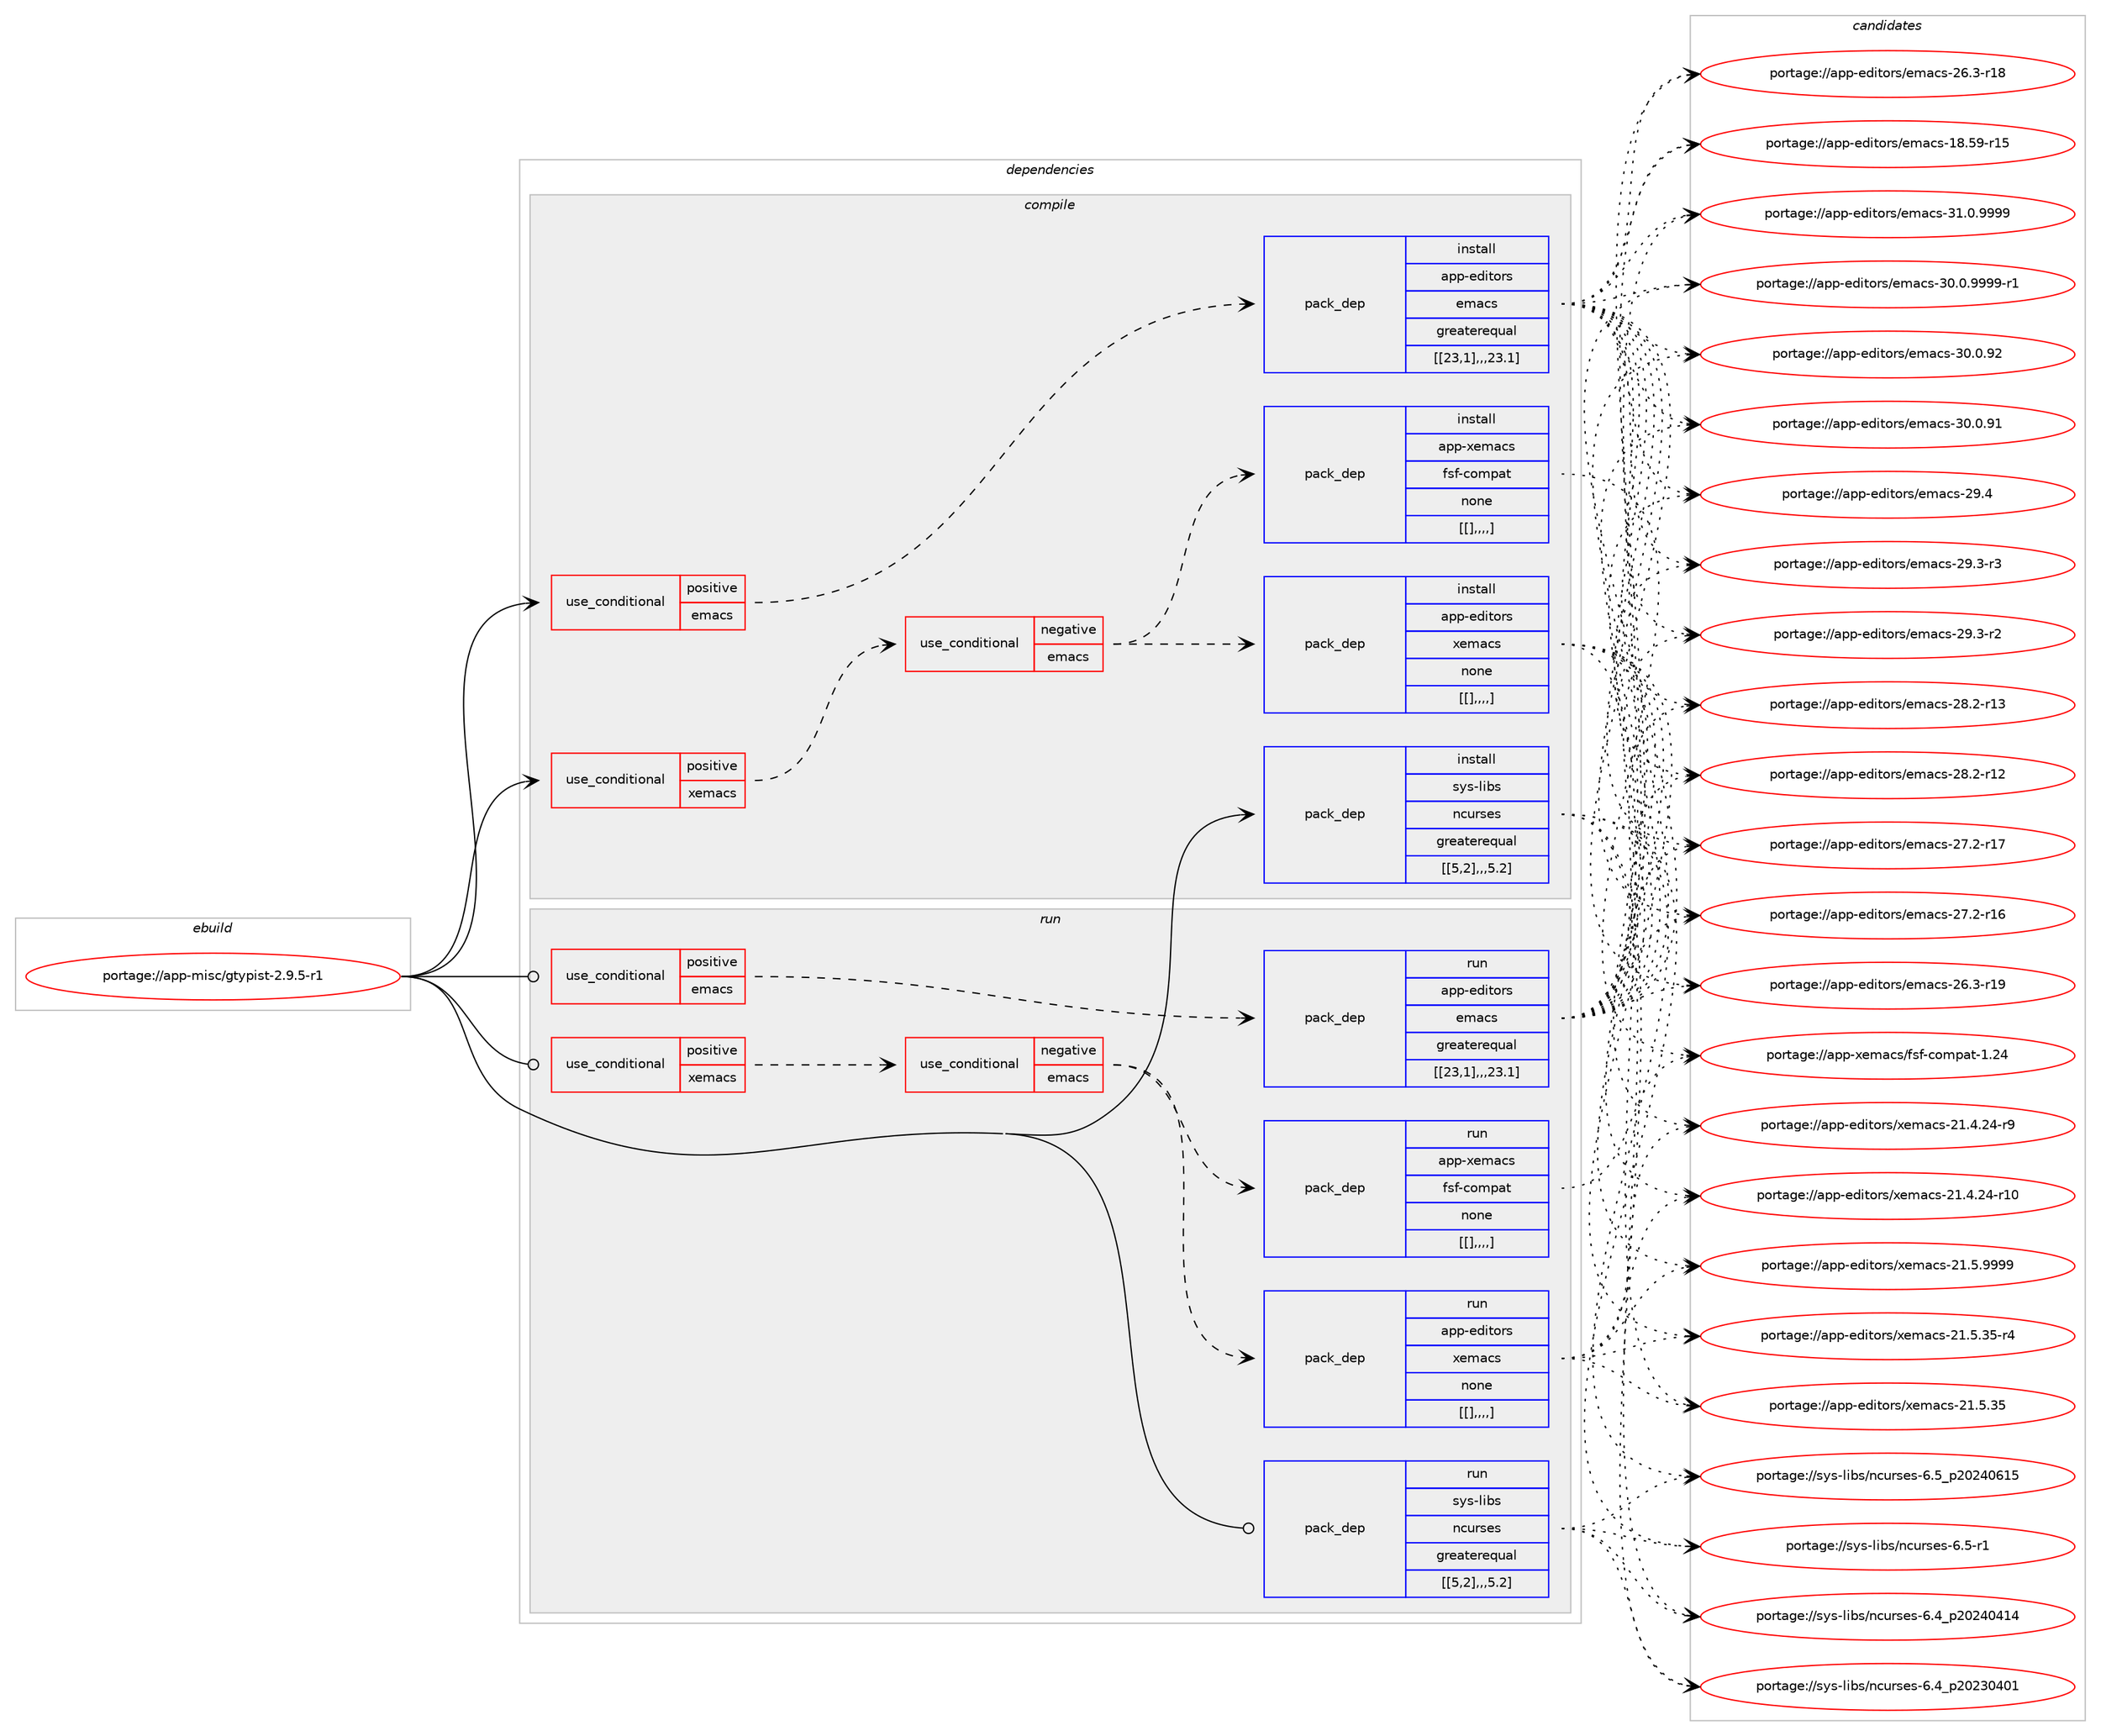 digraph prolog {

# *************
# Graph options
# *************

newrank=true;
concentrate=true;
compound=true;
graph [rankdir=LR,fontname=Helvetica,fontsize=10,ranksep=1.5];#, ranksep=2.5, nodesep=0.2];
edge  [arrowhead=vee];
node  [fontname=Helvetica,fontsize=10];

# **********
# The ebuild
# **********

subgraph cluster_leftcol {
color=gray;
label=<<i>ebuild</i>>;
id [label="portage://app-misc/gtypist-2.9.5-r1", color=red, width=4, href="../app-misc/gtypist-2.9.5-r1.svg"];
}

# ****************
# The dependencies
# ****************

subgraph cluster_midcol {
color=gray;
label=<<i>dependencies</i>>;
subgraph cluster_compile {
fillcolor="#eeeeee";
style=filled;
label=<<i>compile</i>>;
subgraph cond13182 {
dependency44372 [label=<<TABLE BORDER="0" CELLBORDER="1" CELLSPACING="0" CELLPADDING="4"><TR><TD ROWSPAN="3" CELLPADDING="10">use_conditional</TD></TR><TR><TD>positive</TD></TR><TR><TD>emacs</TD></TR></TABLE>>, shape=none, color=red];
subgraph pack30747 {
dependency44374 [label=<<TABLE BORDER="0" CELLBORDER="1" CELLSPACING="0" CELLPADDING="4" WIDTH="220"><TR><TD ROWSPAN="6" CELLPADDING="30">pack_dep</TD></TR><TR><TD WIDTH="110">install</TD></TR><TR><TD>app-editors</TD></TR><TR><TD>emacs</TD></TR><TR><TD>greaterequal</TD></TR><TR><TD>[[23,1],,,23.1]</TD></TR></TABLE>>, shape=none, color=blue];
}
dependency44372:e -> dependency44374:w [weight=20,style="dashed",arrowhead="vee"];
}
id:e -> dependency44372:w [weight=20,style="solid",arrowhead="vee"];
subgraph cond13185 {
dependency44379 [label=<<TABLE BORDER="0" CELLBORDER="1" CELLSPACING="0" CELLPADDING="4"><TR><TD ROWSPAN="3" CELLPADDING="10">use_conditional</TD></TR><TR><TD>positive</TD></TR><TR><TD>xemacs</TD></TR></TABLE>>, shape=none, color=red];
subgraph cond13196 {
dependency44407 [label=<<TABLE BORDER="0" CELLBORDER="1" CELLSPACING="0" CELLPADDING="4"><TR><TD ROWSPAN="3" CELLPADDING="10">use_conditional</TD></TR><TR><TD>negative</TD></TR><TR><TD>emacs</TD></TR></TABLE>>, shape=none, color=red];
subgraph pack30794 {
dependency44500 [label=<<TABLE BORDER="0" CELLBORDER="1" CELLSPACING="0" CELLPADDING="4" WIDTH="220"><TR><TD ROWSPAN="6" CELLPADDING="30">pack_dep</TD></TR><TR><TD WIDTH="110">install</TD></TR><TR><TD>app-editors</TD></TR><TR><TD>xemacs</TD></TR><TR><TD>none</TD></TR><TR><TD>[[],,,,]</TD></TR></TABLE>>, shape=none, color=blue];
}
dependency44407:e -> dependency44500:w [weight=20,style="dashed",arrowhead="vee"];
subgraph pack30853 {
dependency44571 [label=<<TABLE BORDER="0" CELLBORDER="1" CELLSPACING="0" CELLPADDING="4" WIDTH="220"><TR><TD ROWSPAN="6" CELLPADDING="30">pack_dep</TD></TR><TR><TD WIDTH="110">install</TD></TR><TR><TD>app-xemacs</TD></TR><TR><TD>fsf-compat</TD></TR><TR><TD>none</TD></TR><TR><TD>[[],,,,]</TD></TR></TABLE>>, shape=none, color=blue];
}
dependency44407:e -> dependency44571:w [weight=20,style="dashed",arrowhead="vee"];
}
dependency44379:e -> dependency44407:w [weight=20,style="dashed",arrowhead="vee"];
}
id:e -> dependency44379:w [weight=20,style="solid",arrowhead="vee"];
subgraph pack30880 {
dependency44612 [label=<<TABLE BORDER="0" CELLBORDER="1" CELLSPACING="0" CELLPADDING="4" WIDTH="220"><TR><TD ROWSPAN="6" CELLPADDING="30">pack_dep</TD></TR><TR><TD WIDTH="110">install</TD></TR><TR><TD>sys-libs</TD></TR><TR><TD>ncurses</TD></TR><TR><TD>greaterequal</TD></TR><TR><TD>[[5,2],,,5.2]</TD></TR></TABLE>>, shape=none, color=blue];
}
id:e -> dependency44612:w [weight=20,style="solid",arrowhead="vee"];
}
subgraph cluster_compileandrun {
fillcolor="#eeeeee";
style=filled;
label=<<i>compile and run</i>>;
}
subgraph cluster_run {
fillcolor="#eeeeee";
style=filled;
label=<<i>run</i>>;
subgraph cond13259 {
dependency44619 [label=<<TABLE BORDER="0" CELLBORDER="1" CELLSPACING="0" CELLPADDING="4"><TR><TD ROWSPAN="3" CELLPADDING="10">use_conditional</TD></TR><TR><TD>positive</TD></TR><TR><TD>emacs</TD></TR></TABLE>>, shape=none, color=red];
subgraph pack30983 {
dependency44779 [label=<<TABLE BORDER="0" CELLBORDER="1" CELLSPACING="0" CELLPADDING="4" WIDTH="220"><TR><TD ROWSPAN="6" CELLPADDING="30">pack_dep</TD></TR><TR><TD WIDTH="110">run</TD></TR><TR><TD>app-editors</TD></TR><TR><TD>emacs</TD></TR><TR><TD>greaterequal</TD></TR><TR><TD>[[23,1],,,23.1]</TD></TR></TABLE>>, shape=none, color=blue];
}
dependency44619:e -> dependency44779:w [weight=20,style="dashed",arrowhead="vee"];
}
id:e -> dependency44619:w [weight=20,style="solid",arrowhead="odot"];
subgraph cond13321 {
dependency44805 [label=<<TABLE BORDER="0" CELLBORDER="1" CELLSPACING="0" CELLPADDING="4"><TR><TD ROWSPAN="3" CELLPADDING="10">use_conditional</TD></TR><TR><TD>positive</TD></TR><TR><TD>xemacs</TD></TR></TABLE>>, shape=none, color=red];
subgraph cond13342 {
dependency44877 [label=<<TABLE BORDER="0" CELLBORDER="1" CELLSPACING="0" CELLPADDING="4"><TR><TD ROWSPAN="3" CELLPADDING="10">use_conditional</TD></TR><TR><TD>negative</TD></TR><TR><TD>emacs</TD></TR></TABLE>>, shape=none, color=red];
subgraph pack31093 {
dependency44886 [label=<<TABLE BORDER="0" CELLBORDER="1" CELLSPACING="0" CELLPADDING="4" WIDTH="220"><TR><TD ROWSPAN="6" CELLPADDING="30">pack_dep</TD></TR><TR><TD WIDTH="110">run</TD></TR><TR><TD>app-editors</TD></TR><TR><TD>xemacs</TD></TR><TR><TD>none</TD></TR><TR><TD>[[],,,,]</TD></TR></TABLE>>, shape=none, color=blue];
}
dependency44877:e -> dependency44886:w [weight=20,style="dashed",arrowhead="vee"];
subgraph pack31118 {
dependency44979 [label=<<TABLE BORDER="0" CELLBORDER="1" CELLSPACING="0" CELLPADDING="4" WIDTH="220"><TR><TD ROWSPAN="6" CELLPADDING="30">pack_dep</TD></TR><TR><TD WIDTH="110">run</TD></TR><TR><TD>app-xemacs</TD></TR><TR><TD>fsf-compat</TD></TR><TR><TD>none</TD></TR><TR><TD>[[],,,,]</TD></TR></TABLE>>, shape=none, color=blue];
}
dependency44877:e -> dependency44979:w [weight=20,style="dashed",arrowhead="vee"];
}
dependency44805:e -> dependency44877:w [weight=20,style="dashed",arrowhead="vee"];
}
id:e -> dependency44805:w [weight=20,style="solid",arrowhead="odot"];
subgraph pack31158 {
dependency44984 [label=<<TABLE BORDER="0" CELLBORDER="1" CELLSPACING="0" CELLPADDING="4" WIDTH="220"><TR><TD ROWSPAN="6" CELLPADDING="30">pack_dep</TD></TR><TR><TD WIDTH="110">run</TD></TR><TR><TD>sys-libs</TD></TR><TR><TD>ncurses</TD></TR><TR><TD>greaterequal</TD></TR><TR><TD>[[5,2],,,5.2]</TD></TR></TABLE>>, shape=none, color=blue];
}
id:e -> dependency44984:w [weight=20,style="solid",arrowhead="odot"];
}
}

# **************
# The candidates
# **************

subgraph cluster_choices {
rank=same;
color=gray;
label=<<i>candidates</i>>;

subgraph choice29597 {
color=black;
nodesep=1;
choice971121124510110010511611111411547101109979911545514946484657575757 [label="portage://app-editors/emacs-31.0.9999", color=red, width=4,href="../app-editors/emacs-31.0.9999.svg"];
choice9711211245101100105116111114115471011099799115455148464846575757574511449 [label="portage://app-editors/emacs-30.0.9999-r1", color=red, width=4,href="../app-editors/emacs-30.0.9999-r1.svg"];
choice97112112451011001051161111141154710110997991154551484648465750 [label="portage://app-editors/emacs-30.0.92", color=red, width=4,href="../app-editors/emacs-30.0.92.svg"];
choice97112112451011001051161111141154710110997991154551484648465749 [label="portage://app-editors/emacs-30.0.91", color=red, width=4,href="../app-editors/emacs-30.0.91.svg"];
choice97112112451011001051161111141154710110997991154550574652 [label="portage://app-editors/emacs-29.4", color=red, width=4,href="../app-editors/emacs-29.4.svg"];
choice971121124510110010511611111411547101109979911545505746514511451 [label="portage://app-editors/emacs-29.3-r3", color=red, width=4,href="../app-editors/emacs-29.3-r3.svg"];
choice971121124510110010511611111411547101109979911545505746514511450 [label="portage://app-editors/emacs-29.3-r2", color=red, width=4,href="../app-editors/emacs-29.3-r2.svg"];
choice97112112451011001051161111141154710110997991154550564650451144951 [label="portage://app-editors/emacs-28.2-r13", color=red, width=4,href="../app-editors/emacs-28.2-r13.svg"];
choice97112112451011001051161111141154710110997991154550564650451144950 [label="portage://app-editors/emacs-28.2-r12", color=red, width=4,href="../app-editors/emacs-28.2-r12.svg"];
choice97112112451011001051161111141154710110997991154550554650451144955 [label="portage://app-editors/emacs-27.2-r17", color=red, width=4,href="../app-editors/emacs-27.2-r17.svg"];
choice97112112451011001051161111141154710110997991154550554650451144954 [label="portage://app-editors/emacs-27.2-r16", color=red, width=4,href="../app-editors/emacs-27.2-r16.svg"];
choice97112112451011001051161111141154710110997991154550544651451144957 [label="portage://app-editors/emacs-26.3-r19", color=red, width=4,href="../app-editors/emacs-26.3-r19.svg"];
choice97112112451011001051161111141154710110997991154550544651451144956 [label="portage://app-editors/emacs-26.3-r18", color=red, width=4,href="../app-editors/emacs-26.3-r18.svg"];
choice9711211245101100105116111114115471011099799115454956465357451144953 [label="portage://app-editors/emacs-18.59-r15", color=red, width=4,href="../app-editors/emacs-18.59-r15.svg"];
dependency44374:e -> choice971121124510110010511611111411547101109979911545514946484657575757:w [style=dotted,weight="100"];
dependency44374:e -> choice9711211245101100105116111114115471011099799115455148464846575757574511449:w [style=dotted,weight="100"];
dependency44374:e -> choice97112112451011001051161111141154710110997991154551484648465750:w [style=dotted,weight="100"];
dependency44374:e -> choice97112112451011001051161111141154710110997991154551484648465749:w [style=dotted,weight="100"];
dependency44374:e -> choice97112112451011001051161111141154710110997991154550574652:w [style=dotted,weight="100"];
dependency44374:e -> choice971121124510110010511611111411547101109979911545505746514511451:w [style=dotted,weight="100"];
dependency44374:e -> choice971121124510110010511611111411547101109979911545505746514511450:w [style=dotted,weight="100"];
dependency44374:e -> choice97112112451011001051161111141154710110997991154550564650451144951:w [style=dotted,weight="100"];
dependency44374:e -> choice97112112451011001051161111141154710110997991154550564650451144950:w [style=dotted,weight="100"];
dependency44374:e -> choice97112112451011001051161111141154710110997991154550554650451144955:w [style=dotted,weight="100"];
dependency44374:e -> choice97112112451011001051161111141154710110997991154550554650451144954:w [style=dotted,weight="100"];
dependency44374:e -> choice97112112451011001051161111141154710110997991154550544651451144957:w [style=dotted,weight="100"];
dependency44374:e -> choice97112112451011001051161111141154710110997991154550544651451144956:w [style=dotted,weight="100"];
dependency44374:e -> choice9711211245101100105116111114115471011099799115454956465357451144953:w [style=dotted,weight="100"];
}
subgraph choice29608 {
color=black;
nodesep=1;
choice971121124510110010511611111411547120101109979911545504946534657575757 [label="portage://app-editors/xemacs-21.5.9999", color=red, width=4,href="../app-editors/xemacs-21.5.9999.svg"];
choice971121124510110010511611111411547120101109979911545504946534651534511452 [label="portage://app-editors/xemacs-21.5.35-r4", color=red, width=4,href="../app-editors/xemacs-21.5.35-r4.svg"];
choice97112112451011001051161111141154712010110997991154550494653465153 [label="portage://app-editors/xemacs-21.5.35", color=red, width=4,href="../app-editors/xemacs-21.5.35.svg"];
choice971121124510110010511611111411547120101109979911545504946524650524511457 [label="portage://app-editors/xemacs-21.4.24-r9", color=red, width=4,href="../app-editors/xemacs-21.4.24-r9.svg"];
choice97112112451011001051161111141154712010110997991154550494652465052451144948 [label="portage://app-editors/xemacs-21.4.24-r10", color=red, width=4,href="../app-editors/xemacs-21.4.24-r10.svg"];
dependency44500:e -> choice971121124510110010511611111411547120101109979911545504946534657575757:w [style=dotted,weight="100"];
dependency44500:e -> choice971121124510110010511611111411547120101109979911545504946534651534511452:w [style=dotted,weight="100"];
dependency44500:e -> choice97112112451011001051161111141154712010110997991154550494653465153:w [style=dotted,weight="100"];
dependency44500:e -> choice971121124510110010511611111411547120101109979911545504946524650524511457:w [style=dotted,weight="100"];
dependency44500:e -> choice97112112451011001051161111141154712010110997991154550494652465052451144948:w [style=dotted,weight="100"];
}
subgraph choice29622 {
color=black;
nodesep=1;
choice97112112451201011099799115471021151024599111109112971164549465052 [label="portage://app-xemacs/fsf-compat-1.24", color=red, width=4,href="../app-xemacs/fsf-compat-1.24.svg"];
dependency44571:e -> choice97112112451201011099799115471021151024599111109112971164549465052:w [style=dotted,weight="100"];
}
subgraph choice29638 {
color=black;
nodesep=1;
choice1151211154510810598115471109911711411510111545544653951125048505248544953 [label="portage://sys-libs/ncurses-6.5_p20240615", color=red, width=4,href="../sys-libs/ncurses-6.5_p20240615.svg"];
choice11512111545108105981154711099117114115101115455446534511449 [label="portage://sys-libs/ncurses-6.5-r1", color=red, width=4,href="../sys-libs/ncurses-6.5-r1.svg"];
choice1151211154510810598115471109911711411510111545544652951125048505248524952 [label="portage://sys-libs/ncurses-6.4_p20240414", color=red, width=4,href="../sys-libs/ncurses-6.4_p20240414.svg"];
choice1151211154510810598115471109911711411510111545544652951125048505148524849 [label="portage://sys-libs/ncurses-6.4_p20230401", color=red, width=4,href="../sys-libs/ncurses-6.4_p20230401.svg"];
dependency44612:e -> choice1151211154510810598115471109911711411510111545544653951125048505248544953:w [style=dotted,weight="100"];
dependency44612:e -> choice11512111545108105981154711099117114115101115455446534511449:w [style=dotted,weight="100"];
dependency44612:e -> choice1151211154510810598115471109911711411510111545544652951125048505248524952:w [style=dotted,weight="100"];
dependency44612:e -> choice1151211154510810598115471109911711411510111545544652951125048505148524849:w [style=dotted,weight="100"];
}
subgraph choice29655 {
color=black;
nodesep=1;
choice971121124510110010511611111411547101109979911545514946484657575757 [label="portage://app-editors/emacs-31.0.9999", color=red, width=4,href="../app-editors/emacs-31.0.9999.svg"];
choice9711211245101100105116111114115471011099799115455148464846575757574511449 [label="portage://app-editors/emacs-30.0.9999-r1", color=red, width=4,href="../app-editors/emacs-30.0.9999-r1.svg"];
choice97112112451011001051161111141154710110997991154551484648465750 [label="portage://app-editors/emacs-30.0.92", color=red, width=4,href="../app-editors/emacs-30.0.92.svg"];
choice97112112451011001051161111141154710110997991154551484648465749 [label="portage://app-editors/emacs-30.0.91", color=red, width=4,href="../app-editors/emacs-30.0.91.svg"];
choice97112112451011001051161111141154710110997991154550574652 [label="portage://app-editors/emacs-29.4", color=red, width=4,href="../app-editors/emacs-29.4.svg"];
choice971121124510110010511611111411547101109979911545505746514511451 [label="portage://app-editors/emacs-29.3-r3", color=red, width=4,href="../app-editors/emacs-29.3-r3.svg"];
choice971121124510110010511611111411547101109979911545505746514511450 [label="portage://app-editors/emacs-29.3-r2", color=red, width=4,href="../app-editors/emacs-29.3-r2.svg"];
choice97112112451011001051161111141154710110997991154550564650451144951 [label="portage://app-editors/emacs-28.2-r13", color=red, width=4,href="../app-editors/emacs-28.2-r13.svg"];
choice97112112451011001051161111141154710110997991154550564650451144950 [label="portage://app-editors/emacs-28.2-r12", color=red, width=4,href="../app-editors/emacs-28.2-r12.svg"];
choice97112112451011001051161111141154710110997991154550554650451144955 [label="portage://app-editors/emacs-27.2-r17", color=red, width=4,href="../app-editors/emacs-27.2-r17.svg"];
choice97112112451011001051161111141154710110997991154550554650451144954 [label="portage://app-editors/emacs-27.2-r16", color=red, width=4,href="../app-editors/emacs-27.2-r16.svg"];
choice97112112451011001051161111141154710110997991154550544651451144957 [label="portage://app-editors/emacs-26.3-r19", color=red, width=4,href="../app-editors/emacs-26.3-r19.svg"];
choice97112112451011001051161111141154710110997991154550544651451144956 [label="portage://app-editors/emacs-26.3-r18", color=red, width=4,href="../app-editors/emacs-26.3-r18.svg"];
choice9711211245101100105116111114115471011099799115454956465357451144953 [label="portage://app-editors/emacs-18.59-r15", color=red, width=4,href="../app-editors/emacs-18.59-r15.svg"];
dependency44779:e -> choice971121124510110010511611111411547101109979911545514946484657575757:w [style=dotted,weight="100"];
dependency44779:e -> choice9711211245101100105116111114115471011099799115455148464846575757574511449:w [style=dotted,weight="100"];
dependency44779:e -> choice97112112451011001051161111141154710110997991154551484648465750:w [style=dotted,weight="100"];
dependency44779:e -> choice97112112451011001051161111141154710110997991154551484648465749:w [style=dotted,weight="100"];
dependency44779:e -> choice97112112451011001051161111141154710110997991154550574652:w [style=dotted,weight="100"];
dependency44779:e -> choice971121124510110010511611111411547101109979911545505746514511451:w [style=dotted,weight="100"];
dependency44779:e -> choice971121124510110010511611111411547101109979911545505746514511450:w [style=dotted,weight="100"];
dependency44779:e -> choice97112112451011001051161111141154710110997991154550564650451144951:w [style=dotted,weight="100"];
dependency44779:e -> choice97112112451011001051161111141154710110997991154550564650451144950:w [style=dotted,weight="100"];
dependency44779:e -> choice97112112451011001051161111141154710110997991154550554650451144955:w [style=dotted,weight="100"];
dependency44779:e -> choice97112112451011001051161111141154710110997991154550554650451144954:w [style=dotted,weight="100"];
dependency44779:e -> choice97112112451011001051161111141154710110997991154550544651451144957:w [style=dotted,weight="100"];
dependency44779:e -> choice97112112451011001051161111141154710110997991154550544651451144956:w [style=dotted,weight="100"];
dependency44779:e -> choice9711211245101100105116111114115471011099799115454956465357451144953:w [style=dotted,weight="100"];
}
subgraph choice29694 {
color=black;
nodesep=1;
choice971121124510110010511611111411547120101109979911545504946534657575757 [label="portage://app-editors/xemacs-21.5.9999", color=red, width=4,href="../app-editors/xemacs-21.5.9999.svg"];
choice971121124510110010511611111411547120101109979911545504946534651534511452 [label="portage://app-editors/xemacs-21.5.35-r4", color=red, width=4,href="../app-editors/xemacs-21.5.35-r4.svg"];
choice97112112451011001051161111141154712010110997991154550494653465153 [label="portage://app-editors/xemacs-21.5.35", color=red, width=4,href="../app-editors/xemacs-21.5.35.svg"];
choice971121124510110010511611111411547120101109979911545504946524650524511457 [label="portage://app-editors/xemacs-21.4.24-r9", color=red, width=4,href="../app-editors/xemacs-21.4.24-r9.svg"];
choice97112112451011001051161111141154712010110997991154550494652465052451144948 [label="portage://app-editors/xemacs-21.4.24-r10", color=red, width=4,href="../app-editors/xemacs-21.4.24-r10.svg"];
dependency44886:e -> choice971121124510110010511611111411547120101109979911545504946534657575757:w [style=dotted,weight="100"];
dependency44886:e -> choice971121124510110010511611111411547120101109979911545504946534651534511452:w [style=dotted,weight="100"];
dependency44886:e -> choice97112112451011001051161111141154712010110997991154550494653465153:w [style=dotted,weight="100"];
dependency44886:e -> choice971121124510110010511611111411547120101109979911545504946524650524511457:w [style=dotted,weight="100"];
dependency44886:e -> choice97112112451011001051161111141154712010110997991154550494652465052451144948:w [style=dotted,weight="100"];
}
subgraph choice29696 {
color=black;
nodesep=1;
choice97112112451201011099799115471021151024599111109112971164549465052 [label="portage://app-xemacs/fsf-compat-1.24", color=red, width=4,href="../app-xemacs/fsf-compat-1.24.svg"];
dependency44979:e -> choice97112112451201011099799115471021151024599111109112971164549465052:w [style=dotted,weight="100"];
}
subgraph choice29697 {
color=black;
nodesep=1;
choice1151211154510810598115471109911711411510111545544653951125048505248544953 [label="portage://sys-libs/ncurses-6.5_p20240615", color=red, width=4,href="../sys-libs/ncurses-6.5_p20240615.svg"];
choice11512111545108105981154711099117114115101115455446534511449 [label="portage://sys-libs/ncurses-6.5-r1", color=red, width=4,href="../sys-libs/ncurses-6.5-r1.svg"];
choice1151211154510810598115471109911711411510111545544652951125048505248524952 [label="portage://sys-libs/ncurses-6.4_p20240414", color=red, width=4,href="../sys-libs/ncurses-6.4_p20240414.svg"];
choice1151211154510810598115471109911711411510111545544652951125048505148524849 [label="portage://sys-libs/ncurses-6.4_p20230401", color=red, width=4,href="../sys-libs/ncurses-6.4_p20230401.svg"];
dependency44984:e -> choice1151211154510810598115471109911711411510111545544653951125048505248544953:w [style=dotted,weight="100"];
dependency44984:e -> choice11512111545108105981154711099117114115101115455446534511449:w [style=dotted,weight="100"];
dependency44984:e -> choice1151211154510810598115471109911711411510111545544652951125048505248524952:w [style=dotted,weight="100"];
dependency44984:e -> choice1151211154510810598115471109911711411510111545544652951125048505148524849:w [style=dotted,weight="100"];
}
}

}
